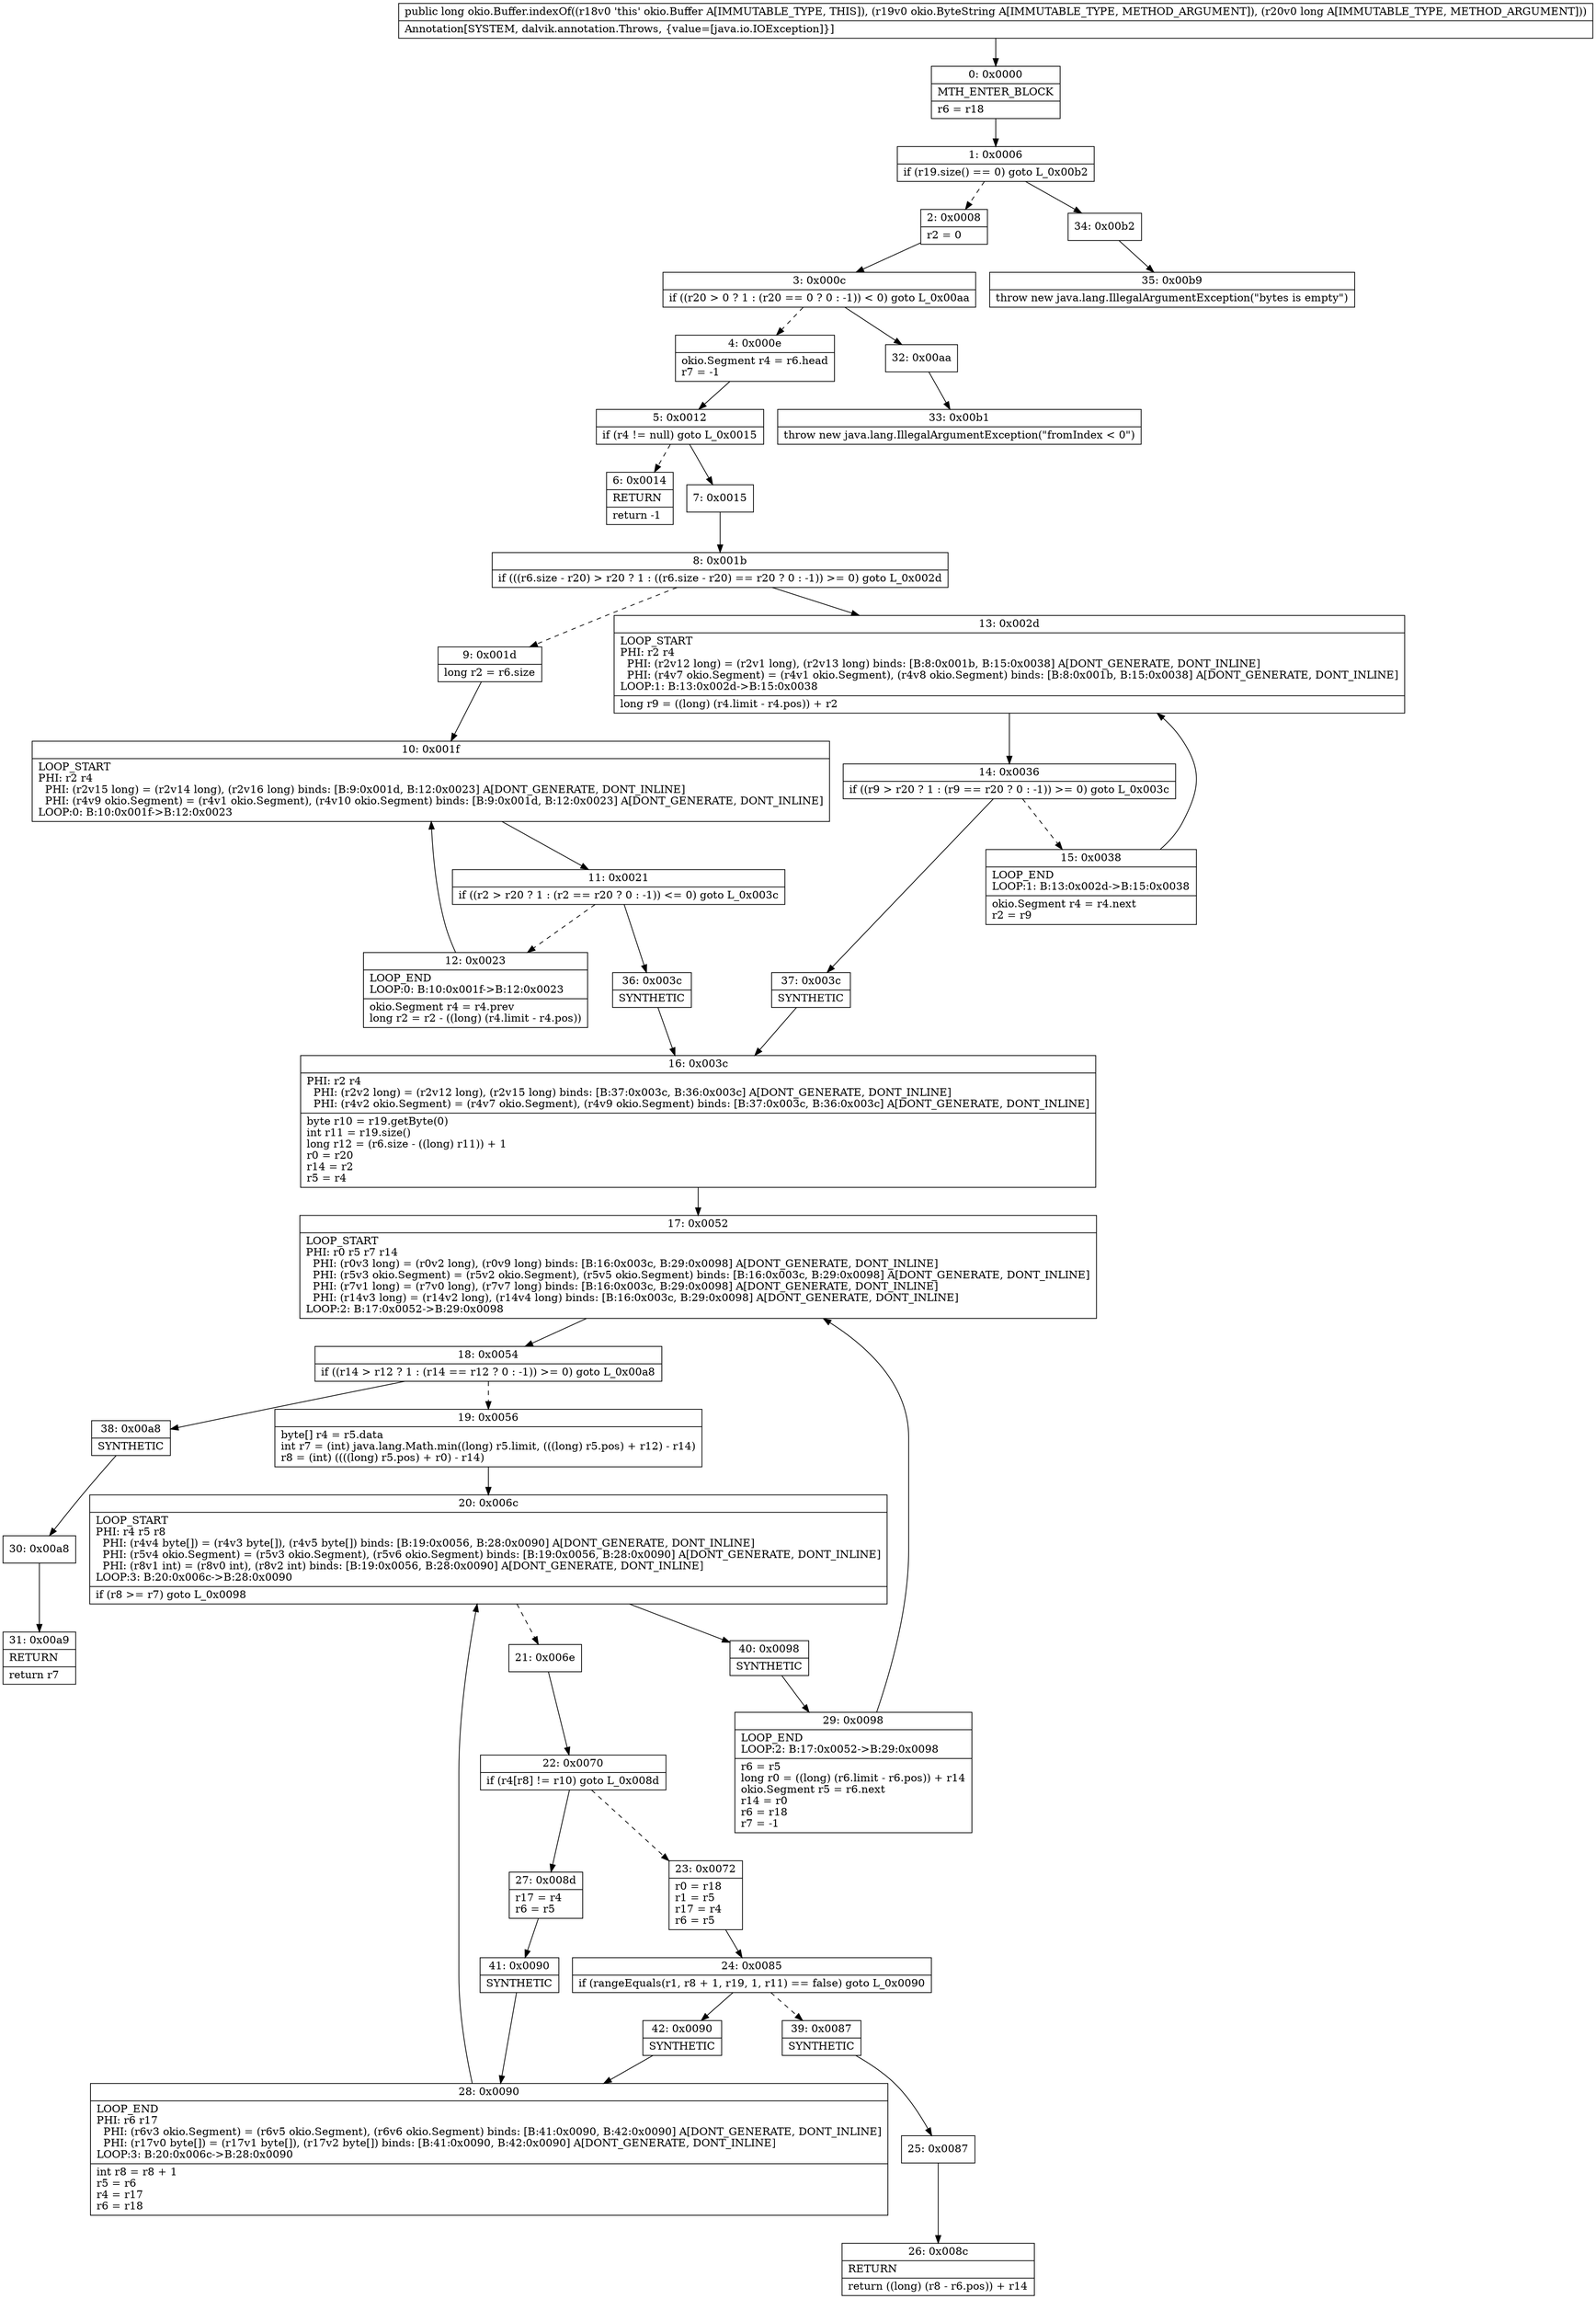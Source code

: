 digraph "CFG forokio.Buffer.indexOf(Lokio\/ByteString;J)J" {
Node_0 [shape=record,label="{0\:\ 0x0000|MTH_ENTER_BLOCK\l|r6 = r18\l}"];
Node_1 [shape=record,label="{1\:\ 0x0006|if (r19.size() == 0) goto L_0x00b2\l}"];
Node_2 [shape=record,label="{2\:\ 0x0008|r2 = 0\l}"];
Node_3 [shape=record,label="{3\:\ 0x000c|if ((r20 \> 0 ? 1 : (r20 == 0 ? 0 : \-1)) \< 0) goto L_0x00aa\l}"];
Node_4 [shape=record,label="{4\:\ 0x000e|okio.Segment r4 = r6.head\lr7 = \-1\l}"];
Node_5 [shape=record,label="{5\:\ 0x0012|if (r4 != null) goto L_0x0015\l}"];
Node_6 [shape=record,label="{6\:\ 0x0014|RETURN\l|return \-1\l}"];
Node_7 [shape=record,label="{7\:\ 0x0015}"];
Node_8 [shape=record,label="{8\:\ 0x001b|if (((r6.size \- r20) \> r20 ? 1 : ((r6.size \- r20) == r20 ? 0 : \-1)) \>= 0) goto L_0x002d\l}"];
Node_9 [shape=record,label="{9\:\ 0x001d|long r2 = r6.size\l}"];
Node_10 [shape=record,label="{10\:\ 0x001f|LOOP_START\lPHI: r2 r4 \l  PHI: (r2v15 long) = (r2v14 long), (r2v16 long) binds: [B:9:0x001d, B:12:0x0023] A[DONT_GENERATE, DONT_INLINE]\l  PHI: (r4v9 okio.Segment) = (r4v1 okio.Segment), (r4v10 okio.Segment) binds: [B:9:0x001d, B:12:0x0023] A[DONT_GENERATE, DONT_INLINE]\lLOOP:0: B:10:0x001f\-\>B:12:0x0023\l}"];
Node_11 [shape=record,label="{11\:\ 0x0021|if ((r2 \> r20 ? 1 : (r2 == r20 ? 0 : \-1)) \<= 0) goto L_0x003c\l}"];
Node_12 [shape=record,label="{12\:\ 0x0023|LOOP_END\lLOOP:0: B:10:0x001f\-\>B:12:0x0023\l|okio.Segment r4 = r4.prev\llong r2 = r2 \- ((long) (r4.limit \- r4.pos))\l}"];
Node_13 [shape=record,label="{13\:\ 0x002d|LOOP_START\lPHI: r2 r4 \l  PHI: (r2v12 long) = (r2v1 long), (r2v13 long) binds: [B:8:0x001b, B:15:0x0038] A[DONT_GENERATE, DONT_INLINE]\l  PHI: (r4v7 okio.Segment) = (r4v1 okio.Segment), (r4v8 okio.Segment) binds: [B:8:0x001b, B:15:0x0038] A[DONT_GENERATE, DONT_INLINE]\lLOOP:1: B:13:0x002d\-\>B:15:0x0038\l|long r9 = ((long) (r4.limit \- r4.pos)) + r2\l}"];
Node_14 [shape=record,label="{14\:\ 0x0036|if ((r9 \> r20 ? 1 : (r9 == r20 ? 0 : \-1)) \>= 0) goto L_0x003c\l}"];
Node_15 [shape=record,label="{15\:\ 0x0038|LOOP_END\lLOOP:1: B:13:0x002d\-\>B:15:0x0038\l|okio.Segment r4 = r4.next\lr2 = r9\l}"];
Node_16 [shape=record,label="{16\:\ 0x003c|PHI: r2 r4 \l  PHI: (r2v2 long) = (r2v12 long), (r2v15 long) binds: [B:37:0x003c, B:36:0x003c] A[DONT_GENERATE, DONT_INLINE]\l  PHI: (r4v2 okio.Segment) = (r4v7 okio.Segment), (r4v9 okio.Segment) binds: [B:37:0x003c, B:36:0x003c] A[DONT_GENERATE, DONT_INLINE]\l|byte r10 = r19.getByte(0)\lint r11 = r19.size()\llong r12 = (r6.size \- ((long) r11)) + 1\lr0 = r20\lr14 = r2\lr5 = r4\l}"];
Node_17 [shape=record,label="{17\:\ 0x0052|LOOP_START\lPHI: r0 r5 r7 r14 \l  PHI: (r0v3 long) = (r0v2 long), (r0v9 long) binds: [B:16:0x003c, B:29:0x0098] A[DONT_GENERATE, DONT_INLINE]\l  PHI: (r5v3 okio.Segment) = (r5v2 okio.Segment), (r5v5 okio.Segment) binds: [B:16:0x003c, B:29:0x0098] A[DONT_GENERATE, DONT_INLINE]\l  PHI: (r7v1 long) = (r7v0 long), (r7v7 long) binds: [B:16:0x003c, B:29:0x0098] A[DONT_GENERATE, DONT_INLINE]\l  PHI: (r14v3 long) = (r14v2 long), (r14v4 long) binds: [B:16:0x003c, B:29:0x0098] A[DONT_GENERATE, DONT_INLINE]\lLOOP:2: B:17:0x0052\-\>B:29:0x0098\l}"];
Node_18 [shape=record,label="{18\:\ 0x0054|if ((r14 \> r12 ? 1 : (r14 == r12 ? 0 : \-1)) \>= 0) goto L_0x00a8\l}"];
Node_19 [shape=record,label="{19\:\ 0x0056|byte[] r4 = r5.data\lint r7 = (int) java.lang.Math.min((long) r5.limit, (((long) r5.pos) + r12) \- r14)\lr8 = (int) ((((long) r5.pos) + r0) \- r14)\l}"];
Node_20 [shape=record,label="{20\:\ 0x006c|LOOP_START\lPHI: r4 r5 r8 \l  PHI: (r4v4 byte[]) = (r4v3 byte[]), (r4v5 byte[]) binds: [B:19:0x0056, B:28:0x0090] A[DONT_GENERATE, DONT_INLINE]\l  PHI: (r5v4 okio.Segment) = (r5v3 okio.Segment), (r5v6 okio.Segment) binds: [B:19:0x0056, B:28:0x0090] A[DONT_GENERATE, DONT_INLINE]\l  PHI: (r8v1 int) = (r8v0 int), (r8v2 int) binds: [B:19:0x0056, B:28:0x0090] A[DONT_GENERATE, DONT_INLINE]\lLOOP:3: B:20:0x006c\-\>B:28:0x0090\l|if (r8 \>= r7) goto L_0x0098\l}"];
Node_21 [shape=record,label="{21\:\ 0x006e}"];
Node_22 [shape=record,label="{22\:\ 0x0070|if (r4[r8] != r10) goto L_0x008d\l}"];
Node_23 [shape=record,label="{23\:\ 0x0072|r0 = r18\lr1 = r5\lr17 = r4\lr6 = r5\l}"];
Node_24 [shape=record,label="{24\:\ 0x0085|if (rangeEquals(r1, r8 + 1, r19, 1, r11) == false) goto L_0x0090\l}"];
Node_25 [shape=record,label="{25\:\ 0x0087}"];
Node_26 [shape=record,label="{26\:\ 0x008c|RETURN\l|return ((long) (r8 \- r6.pos)) + r14\l}"];
Node_27 [shape=record,label="{27\:\ 0x008d|r17 = r4\lr6 = r5\l}"];
Node_28 [shape=record,label="{28\:\ 0x0090|LOOP_END\lPHI: r6 r17 \l  PHI: (r6v3 okio.Segment) = (r6v5 okio.Segment), (r6v6 okio.Segment) binds: [B:41:0x0090, B:42:0x0090] A[DONT_GENERATE, DONT_INLINE]\l  PHI: (r17v0 byte[]) = (r17v1 byte[]), (r17v2 byte[]) binds: [B:41:0x0090, B:42:0x0090] A[DONT_GENERATE, DONT_INLINE]\lLOOP:3: B:20:0x006c\-\>B:28:0x0090\l|int r8 = r8 + 1\lr5 = r6\lr4 = r17\lr6 = r18\l}"];
Node_29 [shape=record,label="{29\:\ 0x0098|LOOP_END\lLOOP:2: B:17:0x0052\-\>B:29:0x0098\l|r6 = r5\llong r0 = ((long) (r6.limit \- r6.pos)) + r14\lokio.Segment r5 = r6.next\lr14 = r0\lr6 = r18\lr7 = \-1\l}"];
Node_30 [shape=record,label="{30\:\ 0x00a8}"];
Node_31 [shape=record,label="{31\:\ 0x00a9|RETURN\l|return r7\l}"];
Node_32 [shape=record,label="{32\:\ 0x00aa}"];
Node_33 [shape=record,label="{33\:\ 0x00b1|throw new java.lang.IllegalArgumentException(\"fromIndex \< 0\")\l}"];
Node_34 [shape=record,label="{34\:\ 0x00b2}"];
Node_35 [shape=record,label="{35\:\ 0x00b9|throw new java.lang.IllegalArgumentException(\"bytes is empty\")\l}"];
Node_36 [shape=record,label="{36\:\ 0x003c|SYNTHETIC\l}"];
Node_37 [shape=record,label="{37\:\ 0x003c|SYNTHETIC\l}"];
Node_38 [shape=record,label="{38\:\ 0x00a8|SYNTHETIC\l}"];
Node_39 [shape=record,label="{39\:\ 0x0087|SYNTHETIC\l}"];
Node_40 [shape=record,label="{40\:\ 0x0098|SYNTHETIC\l}"];
Node_41 [shape=record,label="{41\:\ 0x0090|SYNTHETIC\l}"];
Node_42 [shape=record,label="{42\:\ 0x0090|SYNTHETIC\l}"];
MethodNode[shape=record,label="{public long okio.Buffer.indexOf((r18v0 'this' okio.Buffer A[IMMUTABLE_TYPE, THIS]), (r19v0 okio.ByteString A[IMMUTABLE_TYPE, METHOD_ARGUMENT]), (r20v0 long A[IMMUTABLE_TYPE, METHOD_ARGUMENT]))  | Annotation[SYSTEM, dalvik.annotation.Throws, \{value=[java.io.IOException]\}]\l}"];
MethodNode -> Node_0;
Node_0 -> Node_1;
Node_1 -> Node_2[style=dashed];
Node_1 -> Node_34;
Node_2 -> Node_3;
Node_3 -> Node_4[style=dashed];
Node_3 -> Node_32;
Node_4 -> Node_5;
Node_5 -> Node_6[style=dashed];
Node_5 -> Node_7;
Node_7 -> Node_8;
Node_8 -> Node_9[style=dashed];
Node_8 -> Node_13;
Node_9 -> Node_10;
Node_10 -> Node_11;
Node_11 -> Node_12[style=dashed];
Node_11 -> Node_36;
Node_12 -> Node_10;
Node_13 -> Node_14;
Node_14 -> Node_15[style=dashed];
Node_14 -> Node_37;
Node_15 -> Node_13;
Node_16 -> Node_17;
Node_17 -> Node_18;
Node_18 -> Node_19[style=dashed];
Node_18 -> Node_38;
Node_19 -> Node_20;
Node_20 -> Node_21[style=dashed];
Node_20 -> Node_40;
Node_21 -> Node_22;
Node_22 -> Node_23[style=dashed];
Node_22 -> Node_27;
Node_23 -> Node_24;
Node_24 -> Node_39[style=dashed];
Node_24 -> Node_42;
Node_25 -> Node_26;
Node_27 -> Node_41;
Node_28 -> Node_20;
Node_29 -> Node_17;
Node_30 -> Node_31;
Node_32 -> Node_33;
Node_34 -> Node_35;
Node_36 -> Node_16;
Node_37 -> Node_16;
Node_38 -> Node_30;
Node_39 -> Node_25;
Node_40 -> Node_29;
Node_41 -> Node_28;
Node_42 -> Node_28;
}

